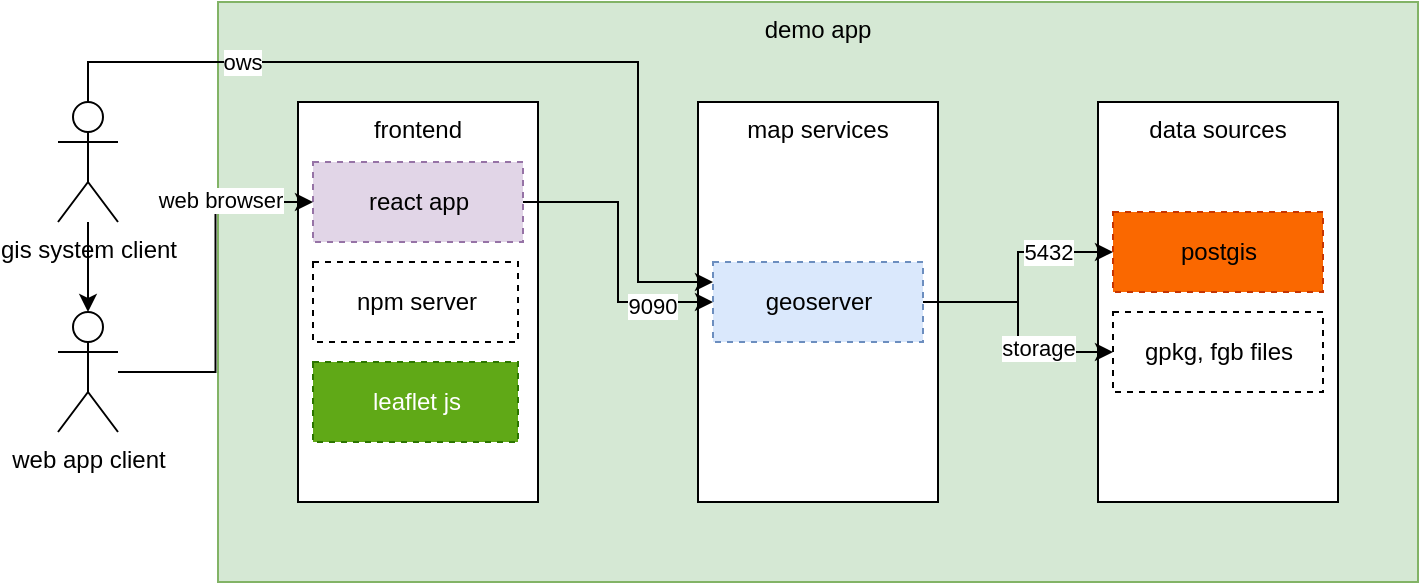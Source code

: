 <mxfile version="24.2.5" type="github">
  <diagram name="demo_app" id="m5LUH9HP8mJjdcIqBXiX">
    <mxGraphModel dx="1050" dy="522" grid="1" gridSize="10" guides="1" tooltips="1" connect="1" arrows="1" fold="1" page="1" pageScale="1" pageWidth="827" pageHeight="1169" math="0" shadow="0">
      <root>
        <mxCell id="0" />
        <mxCell id="1" parent="0" />
        <mxCell id="S0G9rVYD8cyPHxKN2ZcD-10" value="demo app" style="rounded=0;whiteSpace=wrap;html=1;verticalAlign=top;fillColor=#d5e8d4;strokeColor=#82b366;" vertex="1" parent="1">
          <mxGeometry x="120" y="190" width="600" height="290" as="geometry" />
        </mxCell>
        <mxCell id="S0G9rVYD8cyPHxKN2ZcD-1" value="frontend" style="rounded=0;whiteSpace=wrap;html=1;verticalAlign=top;" vertex="1" parent="1">
          <mxGeometry x="160" y="240" width="120" height="200" as="geometry" />
        </mxCell>
        <mxCell id="S0G9rVYD8cyPHxKN2ZcD-2" value="map services" style="rounded=0;whiteSpace=wrap;html=1;verticalAlign=top;" vertex="1" parent="1">
          <mxGeometry x="360" y="240" width="120" height="200" as="geometry" />
        </mxCell>
        <mxCell id="S0G9rVYD8cyPHxKN2ZcD-3" value="data sources" style="rounded=0;whiteSpace=wrap;html=1;verticalAlign=top;" vertex="1" parent="1">
          <mxGeometry x="560" y="240" width="120" height="200" as="geometry" />
        </mxCell>
        <mxCell id="S0G9rVYD8cyPHxKN2ZcD-12" style="edgeStyle=orthogonalEdgeStyle;rounded=0;orthogonalLoop=1;jettySize=auto;html=1;entryX=0;entryY=0.5;entryDx=0;entryDy=0;" edge="1" parent="1" source="S0G9rVYD8cyPHxKN2ZcD-4" target="S0G9rVYD8cyPHxKN2ZcD-7">
          <mxGeometry relative="1" as="geometry" />
        </mxCell>
        <mxCell id="S0G9rVYD8cyPHxKN2ZcD-26" value="9090" style="edgeLabel;html=1;align=center;verticalAlign=middle;resizable=0;points=[];" vertex="1" connectable="0" parent="S0G9rVYD8cyPHxKN2ZcD-12">
          <mxGeometry x="0.571" y="-2" relative="1" as="geometry">
            <mxPoint as="offset" />
          </mxGeometry>
        </mxCell>
        <mxCell id="S0G9rVYD8cyPHxKN2ZcD-4" value="react app" style="rounded=0;whiteSpace=wrap;html=1;dashed=1;fillColor=#e1d5e7;strokeColor=#9673a6;" vertex="1" parent="1">
          <mxGeometry x="167.5" y="270" width="105" height="40" as="geometry" />
        </mxCell>
        <mxCell id="S0G9rVYD8cyPHxKN2ZcD-5" value="npm server" style="rounded=0;whiteSpace=wrap;html=1;dashed=1;" vertex="1" parent="1">
          <mxGeometry x="167.5" y="320" width="102.5" height="40" as="geometry" />
        </mxCell>
        <mxCell id="S0G9rVYD8cyPHxKN2ZcD-6" value="leaflet js" style="rounded=0;whiteSpace=wrap;html=1;dashed=1;fillColor=#60a917;strokeColor=#2D7600;fontColor=#ffffff;" vertex="1" parent="1">
          <mxGeometry x="167.5" y="370" width="102.5" height="40" as="geometry" />
        </mxCell>
        <mxCell id="S0G9rVYD8cyPHxKN2ZcD-13" style="edgeStyle=orthogonalEdgeStyle;rounded=0;orthogonalLoop=1;jettySize=auto;html=1;" edge="1" parent="1" source="S0G9rVYD8cyPHxKN2ZcD-7" target="S0G9rVYD8cyPHxKN2ZcD-8">
          <mxGeometry relative="1" as="geometry" />
        </mxCell>
        <mxCell id="S0G9rVYD8cyPHxKN2ZcD-22" value="5432" style="edgeLabel;html=1;align=center;verticalAlign=middle;resizable=0;points=[];" vertex="1" connectable="0" parent="S0G9rVYD8cyPHxKN2ZcD-13">
          <mxGeometry x="0.448" relative="1" as="geometry">
            <mxPoint as="offset" />
          </mxGeometry>
        </mxCell>
        <mxCell id="S0G9rVYD8cyPHxKN2ZcD-14" style="edgeStyle=orthogonalEdgeStyle;rounded=0;orthogonalLoop=1;jettySize=auto;html=1;entryX=0;entryY=0.5;entryDx=0;entryDy=0;" edge="1" parent="1" source="S0G9rVYD8cyPHxKN2ZcD-7" target="S0G9rVYD8cyPHxKN2ZcD-9">
          <mxGeometry relative="1" as="geometry" />
        </mxCell>
        <mxCell id="S0G9rVYD8cyPHxKN2ZcD-24" value="storage" style="edgeLabel;html=1;align=center;verticalAlign=middle;resizable=0;points=[];" vertex="1" connectable="0" parent="S0G9rVYD8cyPHxKN2ZcD-14">
          <mxGeometry x="0.365" y="2" relative="1" as="geometry">
            <mxPoint as="offset" />
          </mxGeometry>
        </mxCell>
        <mxCell id="S0G9rVYD8cyPHxKN2ZcD-7" value="geoserver" style="rounded=0;whiteSpace=wrap;html=1;dashed=1;fillColor=#dae8fc;strokeColor=#6c8ebf;" vertex="1" parent="1">
          <mxGeometry x="367.5" y="320" width="105" height="40" as="geometry" />
        </mxCell>
        <mxCell id="S0G9rVYD8cyPHxKN2ZcD-8" value="postgis" style="rounded=0;whiteSpace=wrap;html=1;dashed=1;fillColor=#fa6800;fontColor=#000000;strokeColor=#C73500;" vertex="1" parent="1">
          <mxGeometry x="567.5" y="295" width="105" height="40" as="geometry" />
        </mxCell>
        <mxCell id="S0G9rVYD8cyPHxKN2ZcD-9" value="gpkg, fgb files" style="rounded=0;whiteSpace=wrap;html=1;dashed=1;" vertex="1" parent="1">
          <mxGeometry x="567.5" y="345" width="105" height="40" as="geometry" />
        </mxCell>
        <mxCell id="S0G9rVYD8cyPHxKN2ZcD-17" value="" style="edgeStyle=orthogonalEdgeStyle;rounded=0;orthogonalLoop=1;jettySize=auto;html=1;" edge="1" parent="1" source="S0G9rVYD8cyPHxKN2ZcD-15" target="S0G9rVYD8cyPHxKN2ZcD-16">
          <mxGeometry relative="1" as="geometry" />
        </mxCell>
        <mxCell id="S0G9rVYD8cyPHxKN2ZcD-20" style="edgeStyle=orthogonalEdgeStyle;rounded=0;orthogonalLoop=1;jettySize=auto;html=1;entryX=0;entryY=0.25;entryDx=0;entryDy=0;" edge="1" parent="1" source="S0G9rVYD8cyPHxKN2ZcD-15" target="S0G9rVYD8cyPHxKN2ZcD-7">
          <mxGeometry relative="1" as="geometry">
            <Array as="points">
              <mxPoint x="55" y="220" />
              <mxPoint x="330" y="220" />
              <mxPoint x="330" y="330" />
            </Array>
          </mxGeometry>
        </mxCell>
        <mxCell id="S0G9rVYD8cyPHxKN2ZcD-21" value="ows" style="edgeLabel;html=1;align=center;verticalAlign=middle;resizable=0;points=[];" vertex="1" connectable="0" parent="S0G9rVYD8cyPHxKN2ZcD-20">
          <mxGeometry x="-0.564" relative="1" as="geometry">
            <mxPoint as="offset" />
          </mxGeometry>
        </mxCell>
        <mxCell id="S0G9rVYD8cyPHxKN2ZcD-15" value="gis system client" style="shape=umlActor;verticalLabelPosition=bottom;verticalAlign=top;html=1;outlineConnect=0;" vertex="1" parent="1">
          <mxGeometry x="40" y="240" width="30" height="60" as="geometry" />
        </mxCell>
        <mxCell id="S0G9rVYD8cyPHxKN2ZcD-18" style="edgeStyle=orthogonalEdgeStyle;rounded=0;orthogonalLoop=1;jettySize=auto;html=1;entryX=0;entryY=0.5;entryDx=0;entryDy=0;" edge="1" parent="1" source="S0G9rVYD8cyPHxKN2ZcD-16" target="S0G9rVYD8cyPHxKN2ZcD-4">
          <mxGeometry relative="1" as="geometry" />
        </mxCell>
        <mxCell id="S0G9rVYD8cyPHxKN2ZcD-23" value="web browser" style="edgeLabel;html=1;align=center;verticalAlign=middle;resizable=0;points=[];" vertex="1" connectable="0" parent="S0G9rVYD8cyPHxKN2ZcD-18">
          <mxGeometry x="0.67" y="1" relative="1" as="geometry">
            <mxPoint x="-17" as="offset" />
          </mxGeometry>
        </mxCell>
        <mxCell id="S0G9rVYD8cyPHxKN2ZcD-16" value="web app client" style="shape=umlActor;verticalLabelPosition=bottom;verticalAlign=top;html=1;outlineConnect=0;" vertex="1" parent="1">
          <mxGeometry x="40" y="345" width="30" height="60" as="geometry" />
        </mxCell>
      </root>
    </mxGraphModel>
  </diagram>
</mxfile>
